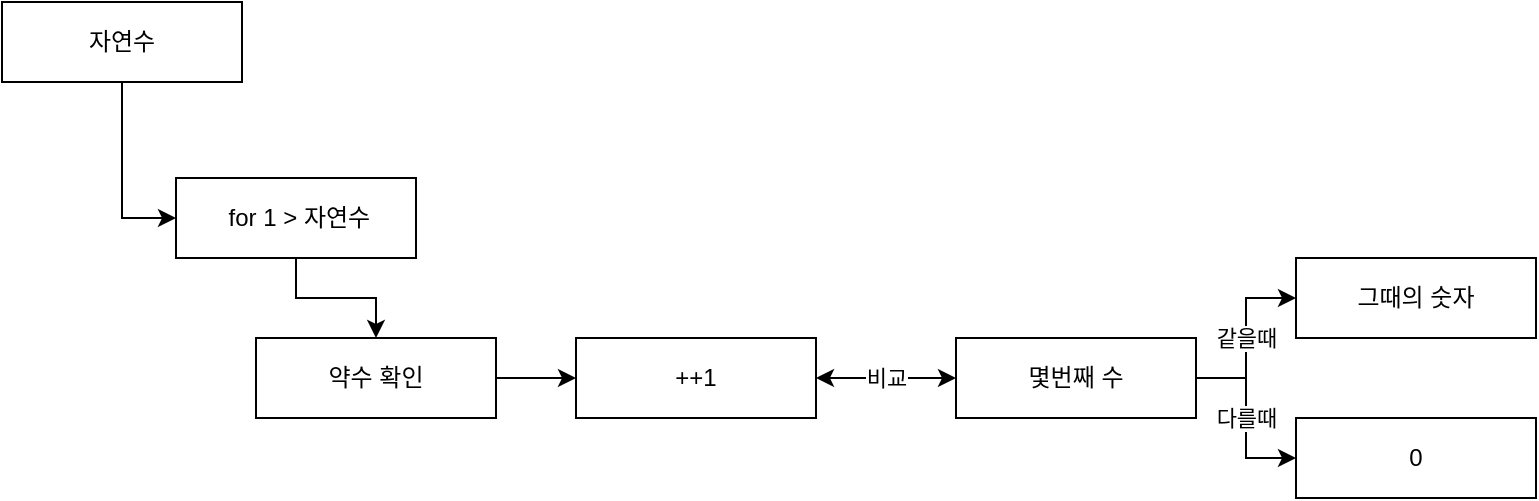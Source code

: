 <mxfile version="13.7.9" type="device"><diagram id="y0cyZwdgH0N-PCY3EV9L" name="페이지-1"><mxGraphModel dx="813" dy="470" grid="0" gridSize="10" guides="1" tooltips="1" connect="1" arrows="1" fold="1" page="1" pageScale="1" pageWidth="10000" pageHeight="10000" math="0" shadow="0"><root><mxCell id="0"/><mxCell id="1" parent="0"/><mxCell id="1KNibgI7UhMM2jvp5CPH-4" style="edgeStyle=orthogonalEdgeStyle;rounded=0;orthogonalLoop=1;jettySize=auto;html=1;entryX=0;entryY=0.5;entryDx=0;entryDy=0;" edge="1" parent="1" source="1KNibgI7UhMM2jvp5CPH-1" target="1KNibgI7UhMM2jvp5CPH-3"><mxGeometry relative="1" as="geometry"/></mxCell><mxCell id="1KNibgI7UhMM2jvp5CPH-1" value="자연수" style="rounded=0;whiteSpace=wrap;html=1;" vertex="1" parent="1"><mxGeometry x="393" y="312" width="120" height="40" as="geometry"/></mxCell><mxCell id="1KNibgI7UhMM2jvp5CPH-13" value="같을때" style="edgeStyle=orthogonalEdgeStyle;rounded=0;orthogonalLoop=1;jettySize=auto;html=1;" edge="1" parent="1" source="1KNibgI7UhMM2jvp5CPH-2" target="1KNibgI7UhMM2jvp5CPH-11"><mxGeometry relative="1" as="geometry"/></mxCell><mxCell id="1KNibgI7UhMM2jvp5CPH-14" value="다를때" style="edgeStyle=orthogonalEdgeStyle;rounded=0;orthogonalLoop=1;jettySize=auto;html=1;" edge="1" parent="1" source="1KNibgI7UhMM2jvp5CPH-2" target="1KNibgI7UhMM2jvp5CPH-12"><mxGeometry relative="1" as="geometry"/></mxCell><mxCell id="1KNibgI7UhMM2jvp5CPH-2" value="몇번째 수" style="rounded=0;whiteSpace=wrap;html=1;" vertex="1" parent="1"><mxGeometry x="870" y="480" width="120" height="40" as="geometry"/></mxCell><mxCell id="1KNibgI7UhMM2jvp5CPH-9" style="edgeStyle=orthogonalEdgeStyle;rounded=0;orthogonalLoop=1;jettySize=auto;html=1;" edge="1" parent="1" source="1KNibgI7UhMM2jvp5CPH-3" target="1KNibgI7UhMM2jvp5CPH-5"><mxGeometry relative="1" as="geometry"/></mxCell><mxCell id="1KNibgI7UhMM2jvp5CPH-3" value="&amp;nbsp;for 1 &amp;gt; 자연수" style="rounded=0;whiteSpace=wrap;html=1;" vertex="1" parent="1"><mxGeometry x="480" y="400" width="120" height="40" as="geometry"/></mxCell><mxCell id="1KNibgI7UhMM2jvp5CPH-7" value="" style="edgeStyle=orthogonalEdgeStyle;rounded=0;orthogonalLoop=1;jettySize=auto;html=1;" edge="1" parent="1" source="1KNibgI7UhMM2jvp5CPH-5" target="1KNibgI7UhMM2jvp5CPH-6"><mxGeometry relative="1" as="geometry"/></mxCell><mxCell id="1KNibgI7UhMM2jvp5CPH-5" value="약수 확인" style="rounded=0;whiteSpace=wrap;html=1;" vertex="1" parent="1"><mxGeometry x="520" y="480" width="120" height="40" as="geometry"/></mxCell><mxCell id="1KNibgI7UhMM2jvp5CPH-6" value="++1" style="rounded=0;whiteSpace=wrap;html=1;" vertex="1" parent="1"><mxGeometry x="680" y="480" width="120" height="40" as="geometry"/></mxCell><mxCell id="1KNibgI7UhMM2jvp5CPH-8" value="비교" style="endArrow=classic;startArrow=classic;html=1;entryX=0;entryY=0.5;entryDx=0;entryDy=0;exitX=1;exitY=0.5;exitDx=0;exitDy=0;" edge="1" parent="1" source="1KNibgI7UhMM2jvp5CPH-6" target="1KNibgI7UhMM2jvp5CPH-2"><mxGeometry width="50" height="50" relative="1" as="geometry"><mxPoint x="750" y="520" as="sourcePoint"/><mxPoint x="800" y="470" as="targetPoint"/></mxGeometry></mxCell><mxCell id="1KNibgI7UhMM2jvp5CPH-11" value="그때의 숫자" style="rounded=0;whiteSpace=wrap;html=1;" vertex="1" parent="1"><mxGeometry x="1040" y="440" width="120" height="40" as="geometry"/></mxCell><mxCell id="1KNibgI7UhMM2jvp5CPH-12" value="0" style="rounded=0;whiteSpace=wrap;html=1;" vertex="1" parent="1"><mxGeometry x="1040" y="520" width="120" height="40" as="geometry"/></mxCell></root></mxGraphModel></diagram></mxfile>